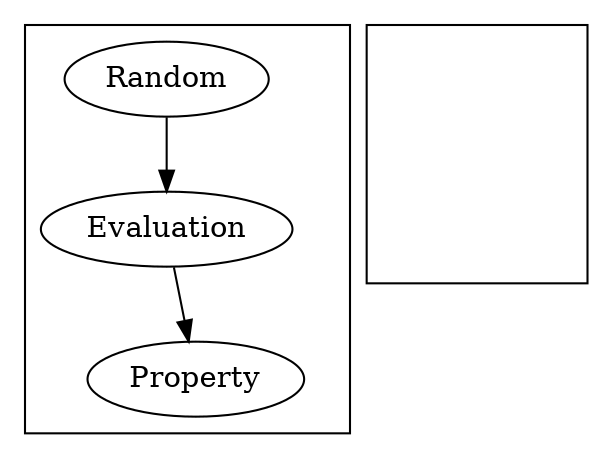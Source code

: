 digraph {
    subgraph cluster_0 {
        Input[label="Random"]
        Evaluation
        Analysis[label="Property"]
    }

    subgraph cluster_1 {
        Invis[style=invis]
        Inverse[style=invis]
    }

    Input -> Invis[constraint=false style=invis]
    Invis -> Inverse[style=invis]

    Input -> Evaluation
    Evaluation -> Analysis
    Evaluation -> Inverse[constraint=false style=invis]
    Inverse -> Analysis[style=invis]
    Input -> Analysis[constraint=false style=invis]
}
